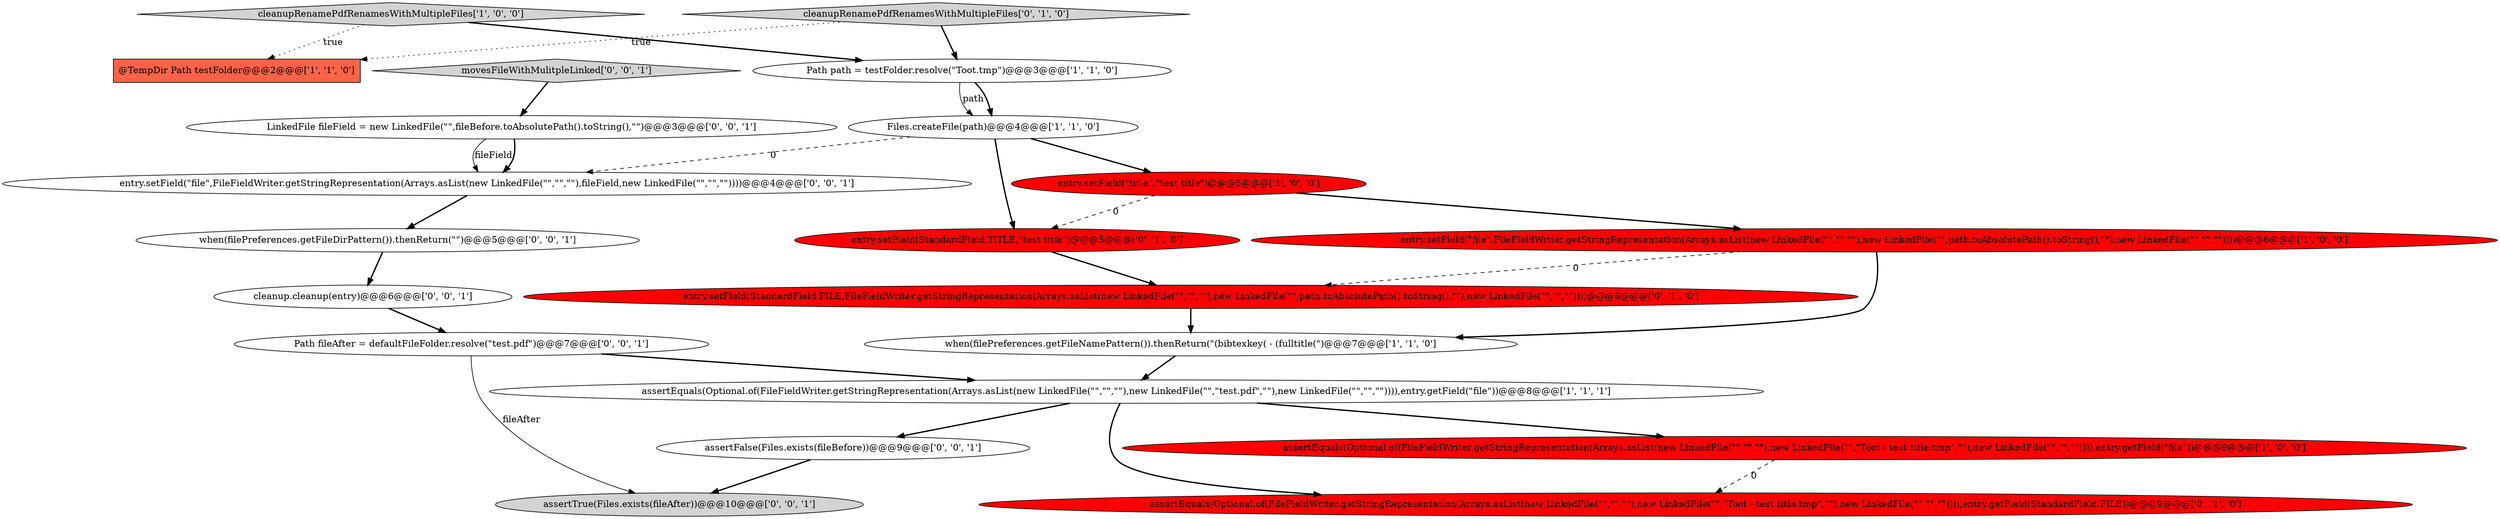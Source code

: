 digraph {
13 [style = filled, label = "movesFileWithMulitpleLinked['0', '0', '1']", fillcolor = lightgray, shape = diamond image = "AAA0AAABBB3BBB"];
11 [style = filled, label = "entry.setField(StandardField.FILE,FileFieldWriter.getStringRepresentation(Arrays.asList(new LinkedFile(\"\",\"\",\"\"),new LinkedFile(\"\",path.toAbsolutePath().toString(),\"\"),new LinkedFile(\"\",\"\",\"\"))))@@@6@@@['0', '1', '0']", fillcolor = red, shape = ellipse image = "AAA1AAABBB2BBB"];
4 [style = filled, label = "cleanupRenamePdfRenamesWithMultipleFiles['1', '0', '0']", fillcolor = lightgray, shape = diamond image = "AAA0AAABBB1BBB"];
20 [style = filled, label = "LinkedFile fileField = new LinkedFile(\"\",fileBefore.toAbsolutePath().toString(),\"\")@@@3@@@['0', '0', '1']", fillcolor = white, shape = ellipse image = "AAA0AAABBB3BBB"];
10 [style = filled, label = "assertEquals(Optional.of(FileFieldWriter.getStringRepresentation(Arrays.asList(new LinkedFile(\"\",\"\",\"\"),new LinkedFile(\"\",\"Toot - test title.tmp\",\"\"),new LinkedFile(\"\",\"\",\"\")))),entry.getField(StandardField.FILE))@@@9@@@['0', '1', '0']", fillcolor = red, shape = ellipse image = "AAA1AAABBB2BBB"];
16 [style = filled, label = "assertFalse(Files.exists(fileBefore))@@@9@@@['0', '0', '1']", fillcolor = white, shape = ellipse image = "AAA0AAABBB3BBB"];
19 [style = filled, label = "assertTrue(Files.exists(fileAfter))@@@10@@@['0', '0', '1']", fillcolor = lightgray, shape = ellipse image = "AAA0AAABBB3BBB"];
1 [style = filled, label = "assertEquals(Optional.of(FileFieldWriter.getStringRepresentation(Arrays.asList(new LinkedFile(\"\",\"\",\"\"),new LinkedFile(\"\",\"test.pdf\",\"\"),new LinkedFile(\"\",\"\",\"\")))),entry.getField(\"file\"))@@@8@@@['1', '1', '1']", fillcolor = white, shape = ellipse image = "AAA0AAABBB1BBB"];
18 [style = filled, label = "when(filePreferences.getFileDirPattern()).thenReturn(\"\")@@@5@@@['0', '0', '1']", fillcolor = white, shape = ellipse image = "AAA0AAABBB3BBB"];
5 [style = filled, label = "Files.createFile(path)@@@4@@@['1', '1', '0']", fillcolor = white, shape = ellipse image = "AAA0AAABBB1BBB"];
3 [style = filled, label = "when(filePreferences.getFileNamePattern()).thenReturn(\"(bibtexkey( - (fulltitle(\")@@@7@@@['1', '1', '0']", fillcolor = white, shape = ellipse image = "AAA0AAABBB1BBB"];
8 [style = filled, label = "entry.setField(\"file\",FileFieldWriter.getStringRepresentation(Arrays.asList(new LinkedFile(\"\",\"\",\"\"),new LinkedFile(\"\",path.toAbsolutePath().toString(),\"\"),new LinkedFile(\"\",\"\",\"\"))))@@@6@@@['1', '0', '0']", fillcolor = red, shape = ellipse image = "AAA1AAABBB1BBB"];
12 [style = filled, label = "entry.setField(StandardField.TITLE,\"test title\")@@@5@@@['0', '1', '0']", fillcolor = red, shape = ellipse image = "AAA1AAABBB2BBB"];
0 [style = filled, label = "entry.setField(\"title\",\"test title\")@@@5@@@['1', '0', '0']", fillcolor = red, shape = ellipse image = "AAA1AAABBB1BBB"];
15 [style = filled, label = "Path fileAfter = defaultFileFolder.resolve(\"test.pdf\")@@@7@@@['0', '0', '1']", fillcolor = white, shape = ellipse image = "AAA0AAABBB3BBB"];
2 [style = filled, label = "@TempDir Path testFolder@@@2@@@['1', '1', '0']", fillcolor = tomato, shape = box image = "AAA0AAABBB1BBB"];
6 [style = filled, label = "assertEquals(Optional.of(FileFieldWriter.getStringRepresentation(Arrays.asList(new LinkedFile(\"\",\"\",\"\"),new LinkedFile(\"\",\"Toot - test title.tmp\",\"\"),new LinkedFile(\"\",\"\",\"\")))),entry.getField(\"file\"))@@@9@@@['1', '0', '0']", fillcolor = red, shape = ellipse image = "AAA1AAABBB1BBB"];
7 [style = filled, label = "Path path = testFolder.resolve(\"Toot.tmp\")@@@3@@@['1', '1', '0']", fillcolor = white, shape = ellipse image = "AAA0AAABBB1BBB"];
9 [style = filled, label = "cleanupRenamePdfRenamesWithMultipleFiles['0', '1', '0']", fillcolor = lightgray, shape = diamond image = "AAA0AAABBB2BBB"];
14 [style = filled, label = "entry.setField(\"file\",FileFieldWriter.getStringRepresentation(Arrays.asList(new LinkedFile(\"\",\"\",\"\"),fileField,new LinkedFile(\"\",\"\",\"\"))))@@@4@@@['0', '0', '1']", fillcolor = white, shape = ellipse image = "AAA0AAABBB3BBB"];
17 [style = filled, label = "cleanup.cleanup(entry)@@@6@@@['0', '0', '1']", fillcolor = white, shape = ellipse image = "AAA0AAABBB3BBB"];
5->14 [style = dashed, label="0"];
7->5 [style = solid, label="path"];
20->14 [style = solid, label="fileField"];
3->1 [style = bold, label=""];
8->3 [style = bold, label=""];
12->11 [style = bold, label=""];
18->17 [style = bold, label=""];
20->14 [style = bold, label=""];
0->12 [style = dashed, label="0"];
9->7 [style = bold, label=""];
16->19 [style = bold, label=""];
15->19 [style = solid, label="fileAfter"];
4->7 [style = bold, label=""];
6->10 [style = dashed, label="0"];
7->5 [style = bold, label=""];
1->6 [style = bold, label=""];
5->0 [style = bold, label=""];
5->12 [style = bold, label=""];
11->3 [style = bold, label=""];
1->16 [style = bold, label=""];
9->2 [style = dotted, label="true"];
0->8 [style = bold, label=""];
17->15 [style = bold, label=""];
14->18 [style = bold, label=""];
13->20 [style = bold, label=""];
8->11 [style = dashed, label="0"];
1->10 [style = bold, label=""];
4->2 [style = dotted, label="true"];
15->1 [style = bold, label=""];
}
